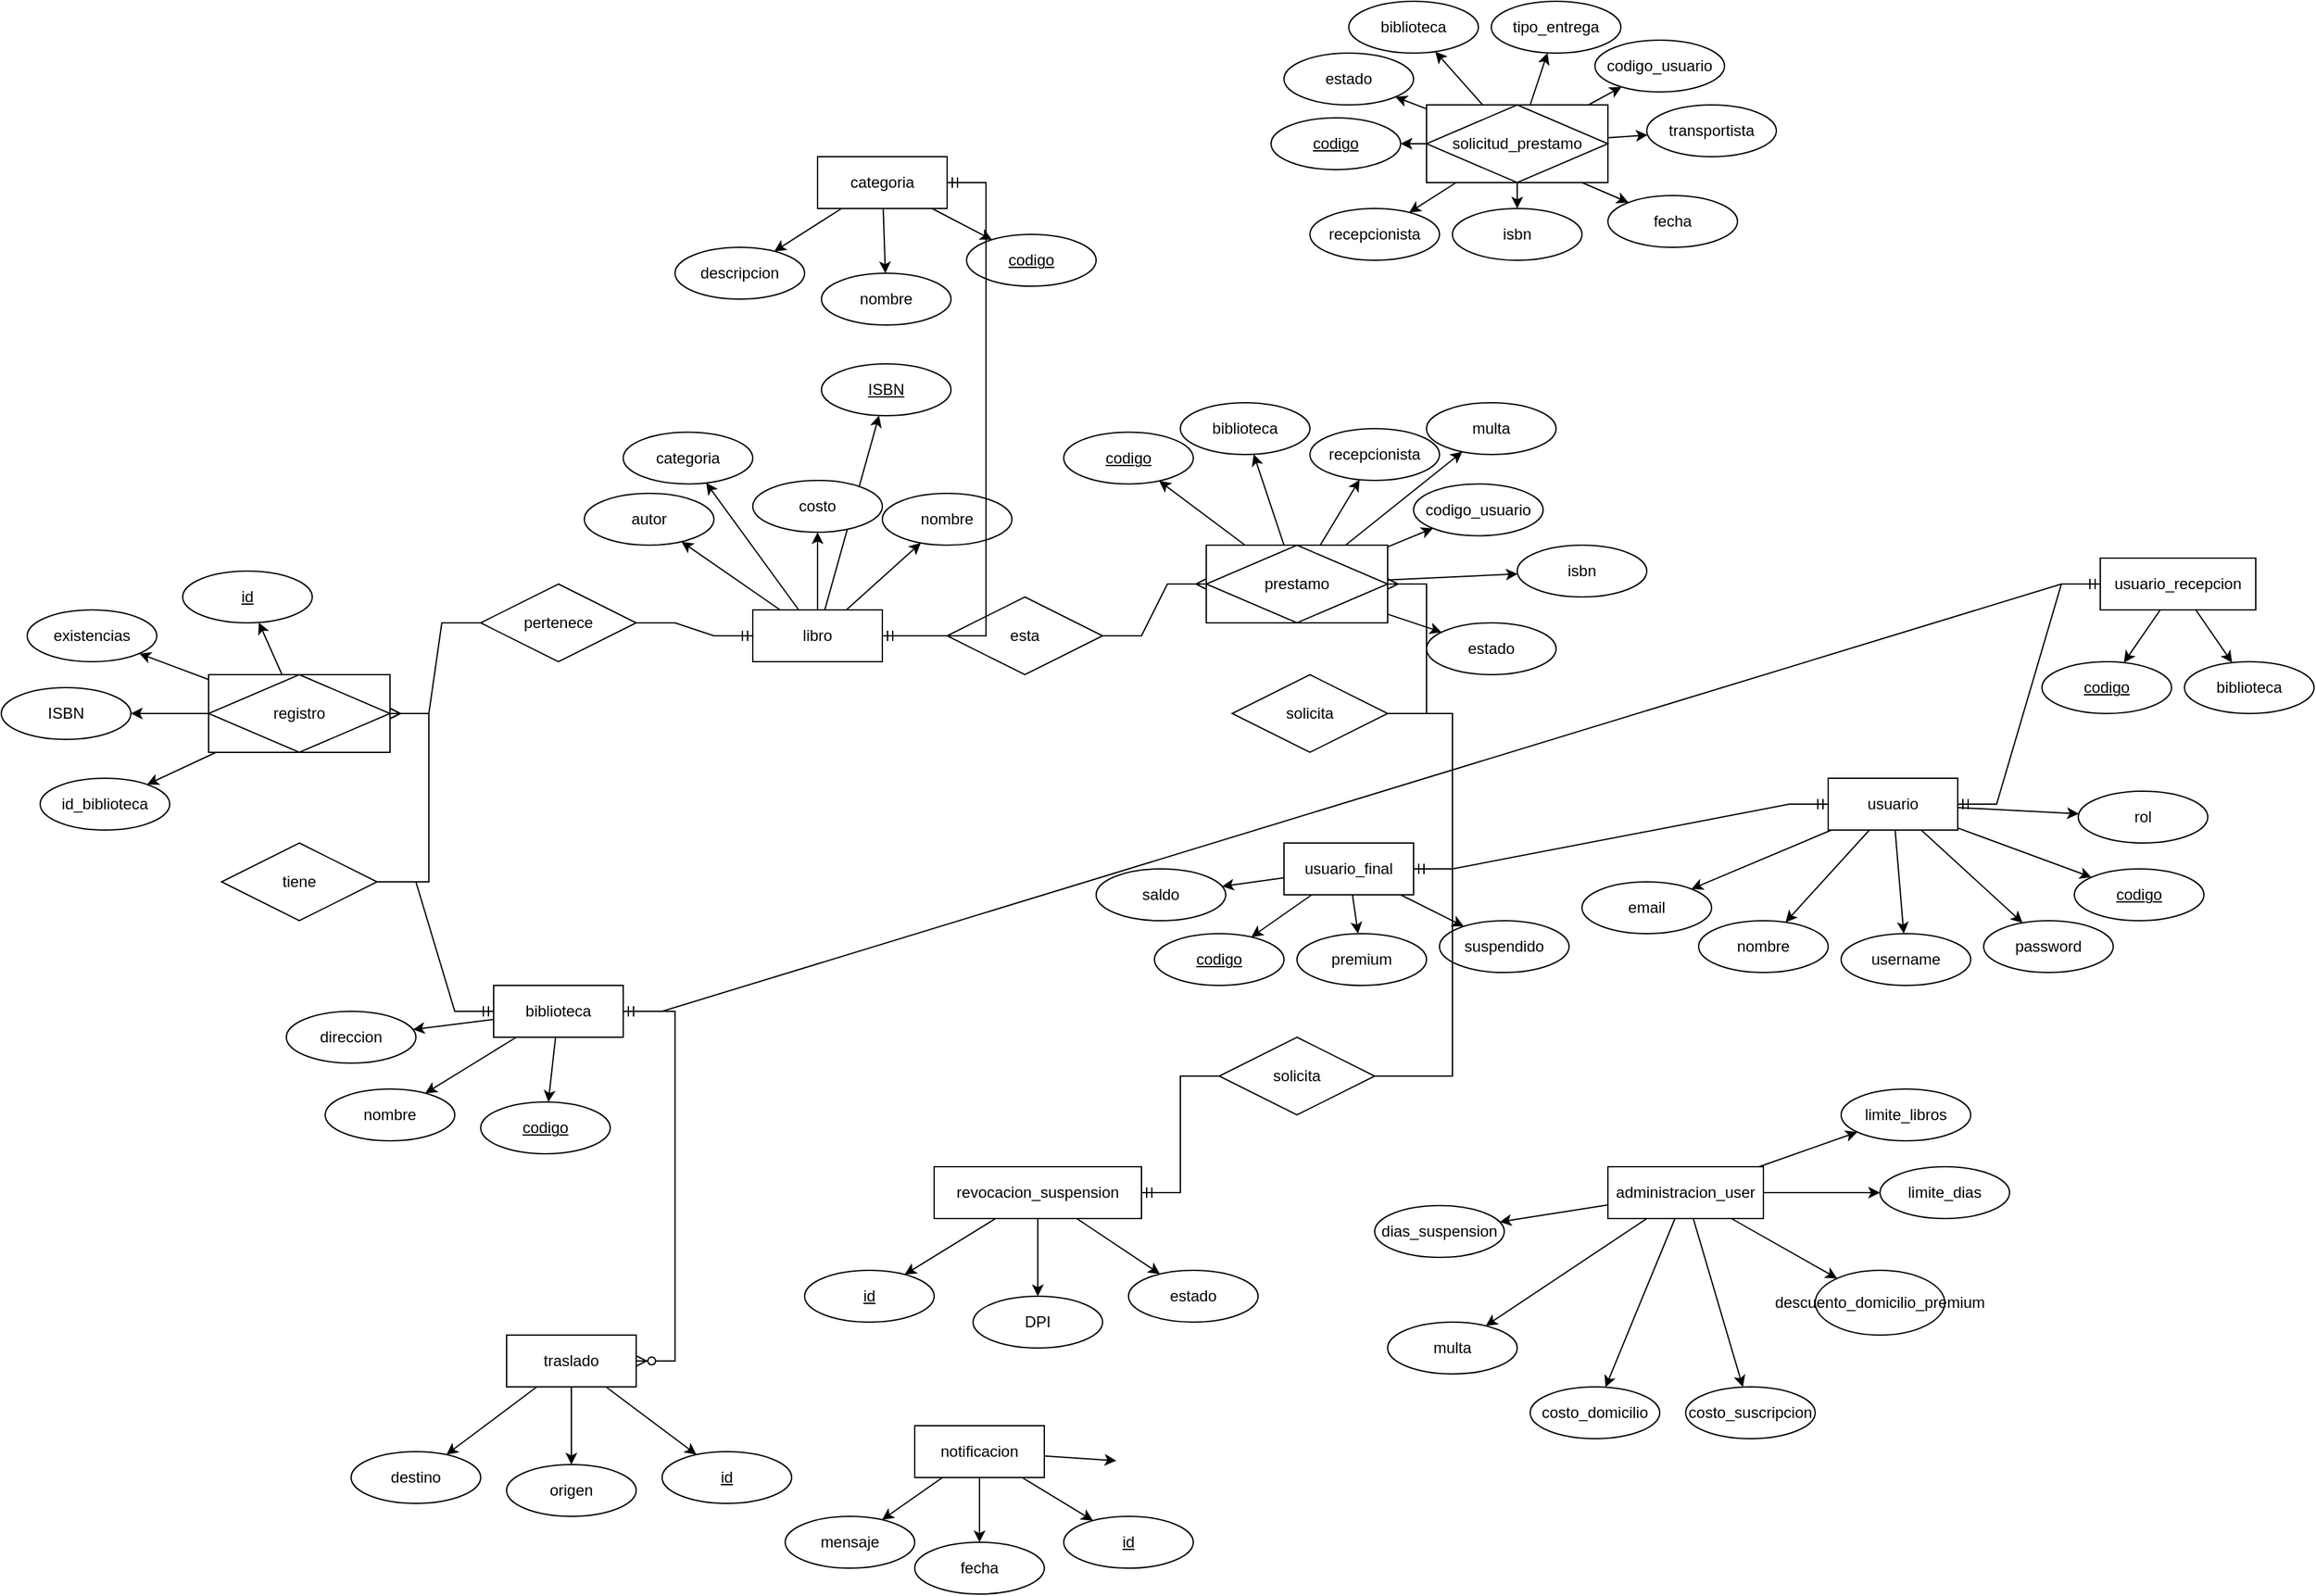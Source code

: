 <mxfile version="21.6.8" type="device">
  <diagram id="R2lEEEUBdFMjLlhIrx00" name="Page-1">
    <mxGraphModel dx="2032" dy="1790" grid="1" gridSize="10" guides="1" tooltips="1" connect="1" arrows="1" fold="1" page="1" pageScale="1" pageWidth="850" pageHeight="1100" math="0" shadow="0" extFonts="Permanent Marker^https://fonts.googleapis.com/css?family=Permanent+Marker">
      <root>
        <mxCell id="0" />
        <mxCell id="1" parent="0" />
        <mxCell id="GOXBHIDc6OL2304Vpb3k-1" value="biblioteca" style="whiteSpace=wrap;html=1;align=center;" parent="1" vertex="1">
          <mxGeometry x="100" y="380" width="100" height="40" as="geometry" />
        </mxCell>
        <mxCell id="GOXBHIDc6OL2304Vpb3k-2" value="usuario_final" style="whiteSpace=wrap;html=1;align=center;" parent="1" vertex="1">
          <mxGeometry x="710" y="270" width="100" height="40" as="geometry" />
        </mxCell>
        <mxCell id="GOXBHIDc6OL2304Vpb3k-3" value="libro" style="whiteSpace=wrap;html=1;align=center;" parent="1" vertex="1">
          <mxGeometry x="300" y="90" width="100" height="40" as="geometry" />
        </mxCell>
        <mxCell id="GOXBHIDc6OL2304Vpb3k-5" value="nombre" style="ellipse;whiteSpace=wrap;html=1;align=center;" parent="1" vertex="1">
          <mxGeometry x="400" width="100" height="40" as="geometry" />
        </mxCell>
        <mxCell id="GOXBHIDc6OL2304Vpb3k-6" value="autor" style="ellipse;whiteSpace=wrap;html=1;align=center;" parent="1" vertex="1">
          <mxGeometry x="170" width="100" height="40" as="geometry" />
        </mxCell>
        <mxCell id="GOXBHIDc6OL2304Vpb3k-10" value="" style="endArrow=classic;html=1;rounded=0;" parent="1" source="GOXBHIDc6OL2304Vpb3k-3" target="GOXBHIDc6OL2304Vpb3k-5" edge="1">
          <mxGeometry width="50" height="50" relative="1" as="geometry">
            <mxPoint x="310" y="70" as="sourcePoint" />
            <mxPoint x="360" y="20" as="targetPoint" />
          </mxGeometry>
        </mxCell>
        <mxCell id="GOXBHIDc6OL2304Vpb3k-12" value="" style="endArrow=classic;html=1;rounded=0;" parent="1" source="GOXBHIDc6OL2304Vpb3k-3" target="GOXBHIDc6OL2304Vpb3k-6" edge="1">
          <mxGeometry width="50" height="50" relative="1" as="geometry">
            <mxPoint x="270" y="100" as="sourcePoint" />
            <mxPoint x="354" y="60" as="targetPoint" />
          </mxGeometry>
        </mxCell>
        <mxCell id="GOXBHIDc6OL2304Vpb3k-13" value="ISBN" style="ellipse;whiteSpace=wrap;html=1;align=center;fontStyle=4;" parent="1" vertex="1">
          <mxGeometry x="353" y="-100" width="100" height="40" as="geometry" />
        </mxCell>
        <mxCell id="GOXBHIDc6OL2304Vpb3k-14" value="" style="endArrow=classic;html=1;rounded=0;" parent="1" source="GOXBHIDc6OL2304Vpb3k-3" target="GOXBHIDc6OL2304Vpb3k-13" edge="1">
          <mxGeometry width="50" height="50" relative="1" as="geometry">
            <mxPoint x="440" y="110" as="sourcePoint" />
            <mxPoint x="459" y="57" as="targetPoint" />
          </mxGeometry>
        </mxCell>
        <mxCell id="GOXBHIDc6OL2304Vpb3k-17" value="codigo" style="ellipse;whiteSpace=wrap;html=1;align=center;fontStyle=4;" parent="1" vertex="1">
          <mxGeometry x="90" y="470" width="100" height="40" as="geometry" />
        </mxCell>
        <mxCell id="GOXBHIDc6OL2304Vpb3k-18" value="" style="endArrow=classic;html=1;rounded=0;" parent="1" source="GOXBHIDc6OL2304Vpb3k-1" target="GOXBHIDc6OL2304Vpb3k-17" edge="1">
          <mxGeometry width="50" height="50" relative="1" as="geometry">
            <mxPoint x="421" y="250" as="sourcePoint" />
            <mxPoint x="489" y="207" as="targetPoint" />
          </mxGeometry>
        </mxCell>
        <mxCell id="GOXBHIDc6OL2304Vpb3k-19" value="prestamo" style="shape=associativeEntity;whiteSpace=wrap;html=1;align=center;" parent="1" vertex="1">
          <mxGeometry x="650" y="40" width="140" height="60" as="geometry" />
        </mxCell>
        <mxCell id="GOXBHIDc6OL2304Vpb3k-23" value="solicita" style="shape=rhombus;perimeter=rhombusPerimeter;whiteSpace=wrap;html=1;align=center;" parent="1" vertex="1">
          <mxGeometry x="670" y="140" width="120" height="60" as="geometry" />
        </mxCell>
        <mxCell id="GOXBHIDc6OL2304Vpb3k-25" value="" style="edgeStyle=entityRelationEdgeStyle;fontSize=12;html=1;endArrow=ERmandOne;rounded=0;" parent="1" source="GOXBHIDc6OL2304Vpb3k-23" target="GOXBHIDc6OL2304Vpb3k-2" edge="1">
          <mxGeometry width="100" height="100" relative="1" as="geometry">
            <mxPoint x="340" y="300" as="sourcePoint" />
            <mxPoint x="440" y="200" as="targetPoint" />
          </mxGeometry>
        </mxCell>
        <mxCell id="GOXBHIDc6OL2304Vpb3k-26" value="" style="edgeStyle=entityRelationEdgeStyle;fontSize=12;html=1;endArrow=ERmany;rounded=0;" parent="1" source="GOXBHIDc6OL2304Vpb3k-23" target="GOXBHIDc6OL2304Vpb3k-19" edge="1">
          <mxGeometry width="100" height="100" relative="1" as="geometry">
            <mxPoint x="340" y="300" as="sourcePoint" />
            <mxPoint x="440" y="200" as="targetPoint" />
          </mxGeometry>
        </mxCell>
        <mxCell id="GOXBHIDc6OL2304Vpb3k-27" value="esta" style="shape=rhombus;perimeter=rhombusPerimeter;whiteSpace=wrap;html=1;align=center;" parent="1" vertex="1">
          <mxGeometry x="450" y="80" width="120" height="60" as="geometry" />
        </mxCell>
        <mxCell id="GOXBHIDc6OL2304Vpb3k-28" value="" style="edgeStyle=entityRelationEdgeStyle;fontSize=12;html=1;endArrow=ERmandOne;rounded=0;" parent="1" source="GOXBHIDc6OL2304Vpb3k-27" target="GOXBHIDc6OL2304Vpb3k-3" edge="1">
          <mxGeometry width="100" height="100" relative="1" as="geometry">
            <mxPoint x="130" y="280" as="sourcePoint" />
            <mxPoint x="530" y="240" as="targetPoint" />
          </mxGeometry>
        </mxCell>
        <mxCell id="GOXBHIDc6OL2304Vpb3k-29" value="" style="edgeStyle=entityRelationEdgeStyle;fontSize=12;html=1;endArrow=ERmany;rounded=0;" parent="1" source="GOXBHIDc6OL2304Vpb3k-27" target="GOXBHIDc6OL2304Vpb3k-19" edge="1">
          <mxGeometry width="100" height="100" relative="1" as="geometry">
            <mxPoint x="130" y="280" as="sourcePoint" />
            <mxPoint x="530" y="90" as="targetPoint" />
          </mxGeometry>
        </mxCell>
        <mxCell id="GOXBHIDc6OL2304Vpb3k-30" value="&lt;div&gt;codigo&lt;/div&gt;" style="ellipse;whiteSpace=wrap;html=1;align=center;fontStyle=4;" parent="1" vertex="1">
          <mxGeometry x="610" y="340" width="100" height="40" as="geometry" />
        </mxCell>
        <mxCell id="GOXBHIDc6OL2304Vpb3k-31" value="" style="endArrow=classic;html=1;rounded=0;" parent="1" source="GOXBHIDc6OL2304Vpb3k-2" target="GOXBHIDc6OL2304Vpb3k-30" edge="1">
          <mxGeometry width="50" height="50" relative="1" as="geometry">
            <mxPoint x="577" y="430" as="sourcePoint" />
            <mxPoint x="639" y="397" as="targetPoint" />
          </mxGeometry>
        </mxCell>
        <mxCell id="GOXBHIDc6OL2304Vpb3k-45" value="registro" style="shape=associativeEntity;whiteSpace=wrap;html=1;align=center;" parent="1" vertex="1">
          <mxGeometry x="-120" y="140" width="140" height="60" as="geometry" />
        </mxCell>
        <mxCell id="GOXBHIDc6OL2304Vpb3k-46" value="pertenece" style="shape=rhombus;perimeter=rhombusPerimeter;whiteSpace=wrap;html=1;align=center;" parent="1" vertex="1">
          <mxGeometry x="90" y="70" width="120" height="60" as="geometry" />
        </mxCell>
        <mxCell id="GOXBHIDc6OL2304Vpb3k-47" value="" style="edgeStyle=entityRelationEdgeStyle;fontSize=12;html=1;endArrow=ERmandOne;rounded=0;" parent="1" source="GOXBHIDc6OL2304Vpb3k-46" target="GOXBHIDc6OL2304Vpb3k-3" edge="1">
          <mxGeometry width="100" height="100" relative="1" as="geometry">
            <mxPoint x="-250" y="580" as="sourcePoint" />
            <mxPoint x="20" y="410" as="targetPoint" />
          </mxGeometry>
        </mxCell>
        <mxCell id="GOXBHIDc6OL2304Vpb3k-48" value="" style="edgeStyle=entityRelationEdgeStyle;fontSize=12;html=1;endArrow=ERmany;rounded=0;" parent="1" source="GOXBHIDc6OL2304Vpb3k-46" target="GOXBHIDc6OL2304Vpb3k-45" edge="1">
          <mxGeometry width="100" height="100" relative="1" as="geometry">
            <mxPoint x="-250" y="580" as="sourcePoint" />
            <mxPoint x="150" y="390" as="targetPoint" />
          </mxGeometry>
        </mxCell>
        <mxCell id="GOXBHIDc6OL2304Vpb3k-49" value="tiene" style="shape=rhombus;perimeter=rhombusPerimeter;whiteSpace=wrap;html=1;align=center;" parent="1" vertex="1">
          <mxGeometry x="-110" y="270" width="120" height="60" as="geometry" />
        </mxCell>
        <mxCell id="GOXBHIDc6OL2304Vpb3k-50" value="" style="edgeStyle=entityRelationEdgeStyle;fontSize=12;html=1;endArrow=ERmandOne;rounded=0;" parent="1" source="GOXBHIDc6OL2304Vpb3k-49" target="GOXBHIDc6OL2304Vpb3k-1" edge="1">
          <mxGeometry width="100" height="100" relative="1" as="geometry">
            <mxPoint x="-190" y="320" as="sourcePoint" />
            <mxPoint x="260" y="290" as="targetPoint" />
          </mxGeometry>
        </mxCell>
        <mxCell id="GOXBHIDc6OL2304Vpb3k-53" value="" style="edgeStyle=entityRelationEdgeStyle;fontSize=12;html=1;endArrow=ERmany;rounded=0;" parent="1" source="GOXBHIDc6OL2304Vpb3k-49" target="GOXBHIDc6OL2304Vpb3k-45" edge="1">
          <mxGeometry width="100" height="100" relative="1" as="geometry">
            <mxPoint x="100" y="110" as="sourcePoint" />
            <mxPoint x="130" y="260" as="targetPoint" />
          </mxGeometry>
        </mxCell>
        <mxCell id="x2etIQxD-up1JLlrIb8q-1" value="id" style="ellipse;whiteSpace=wrap;html=1;align=center;fontStyle=4;" parent="1" vertex="1">
          <mxGeometry x="-140" y="60" width="100" height="40" as="geometry" />
        </mxCell>
        <mxCell id="x2etIQxD-up1JLlrIb8q-2" value="existencias" style="ellipse;whiteSpace=wrap;html=1;align=center;" parent="1" vertex="1">
          <mxGeometry x="-260" y="90" width="100" height="40" as="geometry" />
        </mxCell>
        <mxCell id="x2etIQxD-up1JLlrIb8q-3" value="" style="endArrow=classic;html=1;rounded=0;" parent="1" source="GOXBHIDc6OL2304Vpb3k-45" target="x2etIQxD-up1JLlrIb8q-1" edge="1">
          <mxGeometry width="50" height="50" relative="1" as="geometry">
            <mxPoint x="331" y="100" as="sourcePoint" />
            <mxPoint x="255" y="47" as="targetPoint" />
          </mxGeometry>
        </mxCell>
        <mxCell id="x2etIQxD-up1JLlrIb8q-5" value="" style="endArrow=classic;html=1;rounded=0;" parent="1" source="GOXBHIDc6OL2304Vpb3k-45" target="x2etIQxD-up1JLlrIb8q-2" edge="1">
          <mxGeometry width="50" height="50" relative="1" as="geometry">
            <mxPoint x="351" y="120" as="sourcePoint" />
            <mxPoint x="275" y="67" as="targetPoint" />
          </mxGeometry>
        </mxCell>
        <mxCell id="x2etIQxD-up1JLlrIb8q-7" value="" style="endArrow=classic;html=1;rounded=0;" parent="1" source="GOXBHIDc6OL2304Vpb3k-45" target="x2etIQxD-up1JLlrIb8q-8" edge="1">
          <mxGeometry width="50" height="50" relative="1" as="geometry">
            <mxPoint x="-212" y="140" as="sourcePoint" />
            <mxPoint x="-176.942" y="199.833" as="targetPoint" />
          </mxGeometry>
        </mxCell>
        <mxCell id="x2etIQxD-up1JLlrIb8q-8" value="id_biblioteca" style="ellipse;whiteSpace=wrap;html=1;align=center;" parent="1" vertex="1">
          <mxGeometry x="-250" y="220" width="100" height="40" as="geometry" />
        </mxCell>
        <mxCell id="x2etIQxD-up1JLlrIb8q-9" value="" style="endArrow=classic;html=1;rounded=0;" parent="1" source="GOXBHIDc6OL2304Vpb3k-45" target="x2etIQxD-up1JLlrIb8q-10" edge="1">
          <mxGeometry width="50" height="50" relative="1" as="geometry">
            <mxPoint x="-110" y="193" as="sourcePoint" />
            <mxPoint x="-166.942" y="209.833" as="targetPoint" />
          </mxGeometry>
        </mxCell>
        <mxCell id="x2etIQxD-up1JLlrIb8q-10" value="ISBN" style="ellipse;whiteSpace=wrap;html=1;align=center;" parent="1" vertex="1">
          <mxGeometry x="-280" y="150" width="100" height="40" as="geometry" />
        </mxCell>
        <mxCell id="x2etIQxD-up1JLlrIb8q-11" value="biblioteca" style="ellipse;whiteSpace=wrap;html=1;align=center;" parent="1" vertex="1">
          <mxGeometry x="630" y="-70" width="100" height="40" as="geometry" />
        </mxCell>
        <mxCell id="x2etIQxD-up1JLlrIb8q-12" value="" style="endArrow=classic;html=1;rounded=0;" parent="1" source="GOXBHIDc6OL2304Vpb3k-19" target="x2etIQxD-up1JLlrIb8q-11" edge="1">
          <mxGeometry width="50" height="50" relative="1" as="geometry">
            <mxPoint x="760" y="30" as="sourcePoint" />
            <mxPoint x="732" y="-10" as="targetPoint" />
          </mxGeometry>
        </mxCell>
        <mxCell id="x2etIQxD-up1JLlrIb8q-13" value="codigo_usuario" style="ellipse;whiteSpace=wrap;html=1;align=center;" parent="1" vertex="1">
          <mxGeometry x="810" y="-7.28" width="100" height="40" as="geometry" />
        </mxCell>
        <mxCell id="x2etIQxD-up1JLlrIb8q-14" value="" style="endArrow=classic;html=1;rounded=0;" parent="1" source="GOXBHIDc6OL2304Vpb3k-19" target="x2etIQxD-up1JLlrIb8q-13" edge="1">
          <mxGeometry width="50" height="50" relative="1" as="geometry">
            <mxPoint x="824" y="50" as="sourcePoint" />
            <mxPoint x="842" as="targetPoint" />
          </mxGeometry>
        </mxCell>
        <mxCell id="x2etIQxD-up1JLlrIb8q-15" value="codigo" style="ellipse;whiteSpace=wrap;html=1;align=center;fontStyle=4;" parent="1" vertex="1">
          <mxGeometry x="540" y="-47.28" width="100" height="40" as="geometry" />
        </mxCell>
        <mxCell id="x2etIQxD-up1JLlrIb8q-16" value="" style="endArrow=classic;html=1;rounded=0;" parent="1" source="GOXBHIDc6OL2304Vpb3k-19" target="x2etIQxD-up1JLlrIb8q-15" edge="1">
          <mxGeometry width="50" height="50" relative="1" as="geometry">
            <mxPoint x="750" y="33.843" as="sourcePoint" />
            <mxPoint x="655" y="77" as="targetPoint" />
          </mxGeometry>
        </mxCell>
        <mxCell id="x2etIQxD-up1JLlrIb8q-17" value="recepcionista" style="ellipse;whiteSpace=wrap;html=1;align=center;" parent="1" vertex="1">
          <mxGeometry x="730" y="-50" width="100" height="40" as="geometry" />
        </mxCell>
        <mxCell id="x2etIQxD-up1JLlrIb8q-18" value="" style="endArrow=classic;html=1;rounded=0;" parent="1" source="GOXBHIDc6OL2304Vpb3k-19" target="x2etIQxD-up1JLlrIb8q-17" edge="1">
          <mxGeometry width="50" height="50" relative="1" as="geometry">
            <mxPoint x="760" y="50" as="sourcePoint" />
            <mxPoint x="852" y="10" as="targetPoint" />
          </mxGeometry>
        </mxCell>
        <mxCell id="x2etIQxD-up1JLlrIb8q-19" value="isbn" style="ellipse;whiteSpace=wrap;html=1;align=center;" parent="1" vertex="1">
          <mxGeometry x="890" y="40" width="100" height="40" as="geometry" />
        </mxCell>
        <mxCell id="x2etIQxD-up1JLlrIb8q-20" value="" style="endArrow=classic;html=1;rounded=0;" parent="1" source="GOXBHIDc6OL2304Vpb3k-19" target="x2etIQxD-up1JLlrIb8q-19" edge="1">
          <mxGeometry width="50" height="50" relative="1" as="geometry">
            <mxPoint x="770" y="99.999" as="sourcePoint" />
            <mxPoint x="832" y="52.72" as="targetPoint" />
          </mxGeometry>
        </mxCell>
        <mxCell id="x2etIQxD-up1JLlrIb8q-21" value="premium" style="ellipse;whiteSpace=wrap;html=1;align=center;" parent="1" vertex="1">
          <mxGeometry x="720" y="340" width="100" height="40" as="geometry" />
        </mxCell>
        <mxCell id="x2etIQxD-up1JLlrIb8q-22" value="" style="endArrow=classic;html=1;rounded=0;" parent="1" source="GOXBHIDc6OL2304Vpb3k-2" target="x2etIQxD-up1JLlrIb8q-21" edge="1">
          <mxGeometry width="50" height="50" relative="1" as="geometry">
            <mxPoint x="980" y="230" as="sourcePoint" />
            <mxPoint x="1081" y="291" as="targetPoint" />
          </mxGeometry>
        </mxCell>
        <mxCell id="x2etIQxD-up1JLlrIb8q-25" value="limite_libros" style="ellipse;whiteSpace=wrap;html=1;align=center;" parent="1" vertex="1">
          <mxGeometry x="1140" y="460" width="100" height="40" as="geometry" />
        </mxCell>
        <mxCell id="x2etIQxD-up1JLlrIb8q-26" value="" style="endArrow=classic;html=1;rounded=0;" parent="1" source="ZibzqJnpeOjjz1mK1vLh-1" target="x2etIQxD-up1JLlrIb8q-25" edge="1">
          <mxGeometry width="50" height="50" relative="1" as="geometry">
            <mxPoint x="800" y="293" as="sourcePoint" />
            <mxPoint x="1091" y="301" as="targetPoint" />
          </mxGeometry>
        </mxCell>
        <mxCell id="x2etIQxD-up1JLlrIb8q-31" value="suspendido" style="ellipse;whiteSpace=wrap;html=1;align=center;" parent="1" vertex="1">
          <mxGeometry x="830" y="330" width="100" height="40" as="geometry" />
        </mxCell>
        <mxCell id="x2etIQxD-up1JLlrIb8q-32" value="" style="endArrow=classic;html=1;rounded=0;" parent="1" source="GOXBHIDc6OL2304Vpb3k-2" target="x2etIQxD-up1JLlrIb8q-31" edge="1">
          <mxGeometry width="50" height="50" relative="1" as="geometry">
            <mxPoint x="890" y="297" as="sourcePoint" />
            <mxPoint x="1181" y="321" as="targetPoint" />
          </mxGeometry>
        </mxCell>
        <mxCell id="x2etIQxD-up1JLlrIb8q-34" value="revocacion_suspension" style="whiteSpace=wrap;html=1;align=center;" parent="1" vertex="1">
          <mxGeometry x="440" y="520" width="160" height="40" as="geometry" />
        </mxCell>
        <mxCell id="x2etIQxD-up1JLlrIb8q-36" value="id" style="ellipse;whiteSpace=wrap;html=1;align=center;fontStyle=4;" parent="1" vertex="1">
          <mxGeometry x="340" y="600" width="100" height="40" as="geometry" />
        </mxCell>
        <mxCell id="x2etIQxD-up1JLlrIb8q-37" value="" style="endArrow=classic;html=1;rounded=0;" parent="1" source="x2etIQxD-up1JLlrIb8q-34" target="x2etIQxD-up1JLlrIb8q-36" edge="1">
          <mxGeometry width="50" height="50" relative="1" as="geometry">
            <mxPoint x="158" y="430" as="sourcePoint" />
            <mxPoint x="499" y="217" as="targetPoint" />
          </mxGeometry>
        </mxCell>
        <mxCell id="x2etIQxD-up1JLlrIb8q-38" value="DPI" style="ellipse;whiteSpace=wrap;html=1;align=center;" parent="1" vertex="1">
          <mxGeometry x="470" y="620" width="100" height="40" as="geometry" />
        </mxCell>
        <mxCell id="x2etIQxD-up1JLlrIb8q-39" value="" style="endArrow=classic;html=1;rounded=0;" parent="1" source="x2etIQxD-up1JLlrIb8q-34" target="x2etIQxD-up1JLlrIb8q-38" edge="1">
          <mxGeometry width="50" height="50" relative="1" as="geometry">
            <mxPoint x="726" y="560" as="sourcePoint" />
            <mxPoint x="821" y="611" as="targetPoint" />
          </mxGeometry>
        </mxCell>
        <mxCell id="x2etIQxD-up1JLlrIb8q-40" value="estado" style="ellipse;whiteSpace=wrap;html=1;align=center;" parent="1" vertex="1">
          <mxGeometry x="590" y="600" width="100" height="40" as="geometry" />
        </mxCell>
        <mxCell id="x2etIQxD-up1JLlrIb8q-41" value="" style="endArrow=classic;html=1;rounded=0;" parent="1" source="x2etIQxD-up1JLlrIb8q-34" target="x2etIQxD-up1JLlrIb8q-40" edge="1">
          <mxGeometry width="50" height="50" relative="1" as="geometry">
            <mxPoint x="554" y="570" as="sourcePoint" />
            <mxPoint x="831" y="621" as="targetPoint" />
          </mxGeometry>
        </mxCell>
        <mxCell id="x2etIQxD-up1JLlrIb8q-44" value="traslado" style="whiteSpace=wrap;html=1;align=center;" parent="1" vertex="1">
          <mxGeometry x="110" y="650" width="100" height="40" as="geometry" />
        </mxCell>
        <mxCell id="x2etIQxD-up1JLlrIb8q-45" value="id" style="ellipse;whiteSpace=wrap;html=1;align=center;fontStyle=4;" parent="1" vertex="1">
          <mxGeometry x="230" y="740" width="100" height="40" as="geometry" />
        </mxCell>
        <mxCell id="x2etIQxD-up1JLlrIb8q-46" value="" style="endArrow=classic;html=1;rounded=0;" parent="1" source="x2etIQxD-up1JLlrIb8q-44" target="x2etIQxD-up1JLlrIb8q-45" edge="1">
          <mxGeometry width="50" height="50" relative="1" as="geometry">
            <mxPoint x="530" y="570" as="sourcePoint" />
            <mxPoint x="530" y="630" as="targetPoint" />
          </mxGeometry>
        </mxCell>
        <mxCell id="x2etIQxD-up1JLlrIb8q-47" value="origen" style="ellipse;whiteSpace=wrap;html=1;align=center;" parent="1" vertex="1">
          <mxGeometry x="110" y="750" width="100" height="40" as="geometry" />
        </mxCell>
        <mxCell id="x2etIQxD-up1JLlrIb8q-48" value="" style="endArrow=classic;html=1;rounded=0;" parent="1" source="x2etIQxD-up1JLlrIb8q-44" target="x2etIQxD-up1JLlrIb8q-47" edge="1">
          <mxGeometry width="50" height="50" relative="1" as="geometry">
            <mxPoint x="197" y="700" as="sourcePoint" />
            <mxPoint x="266" y="752" as="targetPoint" />
          </mxGeometry>
        </mxCell>
        <mxCell id="x2etIQxD-up1JLlrIb8q-49" value="destino" style="ellipse;whiteSpace=wrap;html=1;align=center;" parent="1" vertex="1">
          <mxGeometry x="-10" y="740" width="100" height="40" as="geometry" />
        </mxCell>
        <mxCell id="x2etIQxD-up1JLlrIb8q-50" value="" style="endArrow=classic;html=1;rounded=0;" parent="1" source="x2etIQxD-up1JLlrIb8q-44" target="x2etIQxD-up1JLlrIb8q-49" edge="1">
          <mxGeometry width="50" height="50" relative="1" as="geometry">
            <mxPoint x="30" y="680" as="sourcePoint" />
            <mxPoint x="136" y="742" as="targetPoint" />
          </mxGeometry>
        </mxCell>
        <mxCell id="x2etIQxD-up1JLlrIb8q-52" value="" style="edgeStyle=entityRelationEdgeStyle;fontSize=12;html=1;endArrow=ERzeroToMany;startArrow=ERmandOne;rounded=0;" parent="1" source="GOXBHIDc6OL2304Vpb3k-1" target="x2etIQxD-up1JLlrIb8q-44" edge="1">
          <mxGeometry width="100" height="100" relative="1" as="geometry">
            <mxPoint x="220" y="530" as="sourcePoint" />
            <mxPoint x="320" y="430" as="targetPoint" />
          </mxGeometry>
        </mxCell>
        <mxCell id="x2etIQxD-up1JLlrIb8q-53" value="" style="edgeStyle=entityRelationEdgeStyle;fontSize=12;html=1;endArrow=ERmandOne;rounded=0;" parent="1" source="x2etIQxD-up1JLlrIb8q-54" target="GOXBHIDc6OL2304Vpb3k-2" edge="1">
          <mxGeometry width="100" height="100" relative="1" as="geometry">
            <mxPoint x="770" y="460" as="sourcePoint" />
            <mxPoint x="940" y="230" as="targetPoint" />
            <Array as="points">
              <mxPoint x="920" y="370" />
              <mxPoint x="960" y="390" />
            </Array>
          </mxGeometry>
        </mxCell>
        <mxCell id="x2etIQxD-up1JLlrIb8q-54" value="solicita" style="shape=rhombus;perimeter=rhombusPerimeter;whiteSpace=wrap;html=1;align=center;" parent="1" vertex="1">
          <mxGeometry x="660" y="420" width="120" height="60" as="geometry" />
        </mxCell>
        <mxCell id="x2etIQxD-up1JLlrIb8q-55" value="" style="edgeStyle=entityRelationEdgeStyle;fontSize=12;html=1;endArrow=ERmandOne;rounded=0;" parent="1" source="x2etIQxD-up1JLlrIb8q-54" target="x2etIQxD-up1JLlrIb8q-34" edge="1">
          <mxGeometry width="100" height="100" relative="1" as="geometry">
            <mxPoint x="760" y="570" as="sourcePoint" />
            <mxPoint x="820" y="480" as="targetPoint" />
          </mxGeometry>
        </mxCell>
        <mxCell id="x2etIQxD-up1JLlrIb8q-56" value="notificacion" style="whiteSpace=wrap;html=1;align=center;" parent="1" vertex="1">
          <mxGeometry x="425" y="720" width="100" height="40" as="geometry" />
        </mxCell>
        <mxCell id="x2etIQxD-up1JLlrIb8q-57" value="id" style="ellipse;whiteSpace=wrap;html=1;align=center;fontStyle=4;" parent="1" vertex="1">
          <mxGeometry x="540" y="790" width="100" height="40" as="geometry" />
        </mxCell>
        <mxCell id="x2etIQxD-up1JLlrIb8q-58" value="" style="endArrow=classic;html=1;rounded=0;" parent="1" source="x2etIQxD-up1JLlrIb8q-56" target="x2etIQxD-up1JLlrIb8q-57" edge="1">
          <mxGeometry width="50" height="50" relative="1" as="geometry">
            <mxPoint x="437" y="750" as="sourcePoint" />
            <mxPoint x="780" y="690" as="targetPoint" />
          </mxGeometry>
        </mxCell>
        <mxCell id="x2etIQxD-up1JLlrIb8q-59" value="mensaje" style="ellipse;whiteSpace=wrap;html=1;align=center;" parent="1" vertex="1">
          <mxGeometry x="325" y="790" width="100" height="40" as="geometry" />
        </mxCell>
        <mxCell id="x2etIQxD-up1JLlrIb8q-60" value="" style="endArrow=classic;html=1;rounded=0;" parent="1" source="x2etIQxD-up1JLlrIb8q-56" target="x2etIQxD-up1JLlrIb8q-59" edge="1">
          <mxGeometry width="50" height="50" relative="1" as="geometry">
            <mxPoint x="580" y="770" as="sourcePoint" />
            <mxPoint x="496" y="792" as="targetPoint" />
          </mxGeometry>
        </mxCell>
        <mxCell id="x2etIQxD-up1JLlrIb8q-61" value="fecha" style="ellipse;whiteSpace=wrap;html=1;align=center;" parent="1" vertex="1">
          <mxGeometry x="425" y="810" width="100" height="40" as="geometry" />
        </mxCell>
        <mxCell id="x2etIQxD-up1JLlrIb8q-62" value="" style="endArrow=classic;html=1;rounded=0;" parent="1" source="x2etIQxD-up1JLlrIb8q-56" target="x2etIQxD-up1JLlrIb8q-61" edge="1">
          <mxGeometry width="50" height="50" relative="1" as="geometry">
            <mxPoint x="551" y="775" as="sourcePoint" />
            <mxPoint x="596" y="807" as="targetPoint" />
          </mxGeometry>
        </mxCell>
        <mxCell id="x2etIQxD-up1JLlrIb8q-64" value="" style="endArrow=classic;html=1;rounded=0;" parent="1" source="x2etIQxD-up1JLlrIb8q-56" edge="1">
          <mxGeometry width="50" height="50" relative="1" as="geometry">
            <mxPoint x="710" y="700" as="sourcePoint" />
            <mxPoint x="580.559" y="747.017" as="targetPoint" />
          </mxGeometry>
        </mxCell>
        <mxCell id="ZibzqJnpeOjjz1mK1vLh-1" value="administracion_user" style="whiteSpace=wrap;html=1;align=center;" parent="1" vertex="1">
          <mxGeometry x="960" y="520" width="120" height="40" as="geometry" />
        </mxCell>
        <mxCell id="ZibzqJnpeOjjz1mK1vLh-2" value="costo_domicilio" style="ellipse;whiteSpace=wrap;html=1;align=center;" parent="1" vertex="1">
          <mxGeometry x="900" y="690" width="100" height="40" as="geometry" />
        </mxCell>
        <mxCell id="ZibzqJnpeOjjz1mK1vLh-3" value="costo_suscripcion" style="ellipse;whiteSpace=wrap;html=1;align=center;" parent="1" vertex="1">
          <mxGeometry x="1020" y="690" width="100" height="40" as="geometry" />
        </mxCell>
        <mxCell id="ZibzqJnpeOjjz1mK1vLh-4" value="descuento_domicilio_premium" style="ellipse;whiteSpace=wrap;html=1;align=center;" parent="1" vertex="1">
          <mxGeometry x="1120" y="600" width="100" height="50" as="geometry" />
        </mxCell>
        <mxCell id="ZibzqJnpeOjjz1mK1vLh-5" value="multa" style="ellipse;whiteSpace=wrap;html=1;align=center;" parent="1" vertex="1">
          <mxGeometry x="790" y="640" width="100" height="40" as="geometry" />
        </mxCell>
        <mxCell id="ZibzqJnpeOjjz1mK1vLh-6" value="dias_suspension" style="ellipse;whiteSpace=wrap;html=1;align=center;" parent="1" vertex="1">
          <mxGeometry x="780" y="550" width="100" height="40" as="geometry" />
        </mxCell>
        <mxCell id="ZibzqJnpeOjjz1mK1vLh-7" value="" style="endArrow=classic;html=1;rounded=0;" parent="1" source="ZibzqJnpeOjjz1mK1vLh-1" target="ZibzqJnpeOjjz1mK1vLh-2" edge="1">
          <mxGeometry width="50" height="50" relative="1" as="geometry">
            <mxPoint x="530" y="570" as="sourcePoint" />
            <mxPoint x="530" y="630" as="targetPoint" />
          </mxGeometry>
        </mxCell>
        <mxCell id="ZibzqJnpeOjjz1mK1vLh-8" value="" style="endArrow=classic;html=1;rounded=0;" parent="1" source="ZibzqJnpeOjjz1mK1vLh-1" target="ZibzqJnpeOjjz1mK1vLh-3" edge="1">
          <mxGeometry width="50" height="50" relative="1" as="geometry">
            <mxPoint x="1013" y="570" as="sourcePoint" />
            <mxPoint x="967" y="700" as="targetPoint" />
          </mxGeometry>
        </mxCell>
        <mxCell id="ZibzqJnpeOjjz1mK1vLh-9" value="" style="endArrow=classic;html=1;rounded=0;" parent="1" source="ZibzqJnpeOjjz1mK1vLh-1" target="ZibzqJnpeOjjz1mK1vLh-4" edge="1">
          <mxGeometry width="50" height="50" relative="1" as="geometry">
            <mxPoint x="1023" y="580" as="sourcePoint" />
            <mxPoint x="977" y="710" as="targetPoint" />
          </mxGeometry>
        </mxCell>
        <mxCell id="ZibzqJnpeOjjz1mK1vLh-10" value="" style="endArrow=classic;html=1;rounded=0;" parent="1" source="ZibzqJnpeOjjz1mK1vLh-1" target="ZibzqJnpeOjjz1mK1vLh-6" edge="1">
          <mxGeometry width="50" height="50" relative="1" as="geometry">
            <mxPoint x="1033" y="590" as="sourcePoint" />
            <mxPoint x="987" y="720" as="targetPoint" />
          </mxGeometry>
        </mxCell>
        <mxCell id="ZibzqJnpeOjjz1mK1vLh-11" value="" style="endArrow=classic;html=1;rounded=0;" parent="1" source="ZibzqJnpeOjjz1mK1vLh-1" target="ZibzqJnpeOjjz1mK1vLh-5" edge="1">
          <mxGeometry width="50" height="50" relative="1" as="geometry">
            <mxPoint x="1043" y="600" as="sourcePoint" />
            <mxPoint x="997" y="730" as="targetPoint" />
          </mxGeometry>
        </mxCell>
        <mxCell id="ZibzqJnpeOjjz1mK1vLh-13" value="usuario" style="whiteSpace=wrap;html=1;align=center;" parent="1" vertex="1">
          <mxGeometry x="1130" y="220" width="100" height="40" as="geometry" />
        </mxCell>
        <mxCell id="ZibzqJnpeOjjz1mK1vLh-14" value="nombre" style="ellipse;whiteSpace=wrap;html=1;align=center;" parent="1" vertex="1">
          <mxGeometry x="1030" y="330" width="100" height="40" as="geometry" />
        </mxCell>
        <mxCell id="ZibzqJnpeOjjz1mK1vLh-15" value="email" style="ellipse;whiteSpace=wrap;html=1;align=center;" parent="1" vertex="1">
          <mxGeometry x="940" y="300" width="100" height="40" as="geometry" />
        </mxCell>
        <mxCell id="ZibzqJnpeOjjz1mK1vLh-16" value="username" style="ellipse;whiteSpace=wrap;html=1;align=center;" parent="1" vertex="1">
          <mxGeometry x="1140" y="340" width="100" height="40" as="geometry" />
        </mxCell>
        <mxCell id="ZibzqJnpeOjjz1mK1vLh-17" value="password" style="ellipse;whiteSpace=wrap;html=1;align=center;" parent="1" vertex="1">
          <mxGeometry x="1250" y="330" width="100" height="40" as="geometry" />
        </mxCell>
        <mxCell id="ZibzqJnpeOjjz1mK1vLh-18" value="codigo" style="ellipse;whiteSpace=wrap;html=1;align=center;fontStyle=4;" parent="1" vertex="1">
          <mxGeometry x="1320" y="290" width="100" height="40" as="geometry" />
        </mxCell>
        <mxCell id="ZibzqJnpeOjjz1mK1vLh-19" value="" style="endArrow=classic;html=1;rounded=0;" parent="1" source="ZibzqJnpeOjjz1mK1vLh-13" target="ZibzqJnpeOjjz1mK1vLh-18" edge="1">
          <mxGeometry width="50" height="50" relative="1" as="geometry">
            <mxPoint x="1698" y="160" as="sourcePoint" />
            <mxPoint x="1692" y="210" as="targetPoint" />
          </mxGeometry>
        </mxCell>
        <mxCell id="ZibzqJnpeOjjz1mK1vLh-20" value="" style="endArrow=classic;html=1;rounded=0;" parent="1" source="ZibzqJnpeOjjz1mK1vLh-13" target="ZibzqJnpeOjjz1mK1vLh-17" edge="1">
          <mxGeometry width="50" height="50" relative="1" as="geometry">
            <mxPoint x="1240" y="244" as="sourcePoint" />
            <mxPoint x="1322" y="235" as="targetPoint" />
          </mxGeometry>
        </mxCell>
        <mxCell id="ZibzqJnpeOjjz1mK1vLh-21" value="" style="endArrow=classic;html=1;rounded=0;" parent="1" source="ZibzqJnpeOjjz1mK1vLh-13" target="ZibzqJnpeOjjz1mK1vLh-16" edge="1">
          <mxGeometry width="50" height="50" relative="1" as="geometry">
            <mxPoint x="1250" y="254" as="sourcePoint" />
            <mxPoint x="1332" y="245" as="targetPoint" />
          </mxGeometry>
        </mxCell>
        <mxCell id="ZibzqJnpeOjjz1mK1vLh-22" value="" style="endArrow=classic;html=1;rounded=0;" parent="1" source="ZibzqJnpeOjjz1mK1vLh-13" target="ZibzqJnpeOjjz1mK1vLh-14" edge="1">
          <mxGeometry width="50" height="50" relative="1" as="geometry">
            <mxPoint x="1260" y="264" as="sourcePoint" />
            <mxPoint x="1342" y="255" as="targetPoint" />
          </mxGeometry>
        </mxCell>
        <mxCell id="ZibzqJnpeOjjz1mK1vLh-23" value="" style="endArrow=classic;html=1;rounded=0;" parent="1" source="ZibzqJnpeOjjz1mK1vLh-13" target="ZibzqJnpeOjjz1mK1vLh-15" edge="1">
          <mxGeometry width="50" height="50" relative="1" as="geometry">
            <mxPoint x="1270" y="274" as="sourcePoint" />
            <mxPoint x="1352" y="265" as="targetPoint" />
          </mxGeometry>
        </mxCell>
        <mxCell id="ZibzqJnpeOjjz1mK1vLh-24" value="limite_dias" style="ellipse;whiteSpace=wrap;html=1;align=center;" parent="1" vertex="1">
          <mxGeometry x="1170" y="520" width="100" height="40" as="geometry" />
        </mxCell>
        <mxCell id="ZibzqJnpeOjjz1mK1vLh-25" value="" style="endArrow=classic;html=1;rounded=0;" parent="1" source="ZibzqJnpeOjjz1mK1vLh-1" target="ZibzqJnpeOjjz1mK1vLh-24" edge="1">
          <mxGeometry width="50" height="50" relative="1" as="geometry">
            <mxPoint x="1350" y="518" as="sourcePoint" />
            <mxPoint x="1377" y="690" as="targetPoint" />
          </mxGeometry>
        </mxCell>
        <mxCell id="ZibzqJnpeOjjz1mK1vLh-26" value="" style="edgeStyle=entityRelationEdgeStyle;fontSize=12;html=1;endArrow=ERmandOne;startArrow=ERmandOne;rounded=0;" parent="1" source="GOXBHIDc6OL2304Vpb3k-2" target="ZibzqJnpeOjjz1mK1vLh-13" edge="1">
          <mxGeometry width="100" height="100" relative="1" as="geometry">
            <mxPoint x="760" y="540" as="sourcePoint" />
            <mxPoint x="860" y="440" as="targetPoint" />
          </mxGeometry>
        </mxCell>
        <mxCell id="ZibzqJnpeOjjz1mK1vLh-27" value="usuario_recepcion" style="whiteSpace=wrap;html=1;align=center;" parent="1" vertex="1">
          <mxGeometry x="1340" y="50" width="120" height="40" as="geometry" />
        </mxCell>
        <mxCell id="ZibzqJnpeOjjz1mK1vLh-28" value="&lt;div&gt;codigo&lt;/div&gt;" style="ellipse;whiteSpace=wrap;html=1;align=center;fontStyle=4;" parent="1" vertex="1">
          <mxGeometry x="1295" y="130" width="100" height="40" as="geometry" />
        </mxCell>
        <mxCell id="ZibzqJnpeOjjz1mK1vLh-29" value="" style="endArrow=classic;html=1;rounded=0;" parent="1" source="ZibzqJnpeOjjz1mK1vLh-27" target="ZibzqJnpeOjjz1mK1vLh-28" edge="1">
          <mxGeometry width="50" height="50" relative="1" as="geometry">
            <mxPoint x="1407" y="122.72" as="sourcePoint" />
            <mxPoint x="1324" y="229.72" as="targetPoint" />
          </mxGeometry>
        </mxCell>
        <mxCell id="ZibzqJnpeOjjz1mK1vLh-30" value="biblioteca" style="ellipse;whiteSpace=wrap;html=1;align=center;" parent="1" vertex="1">
          <mxGeometry x="1405" y="130" width="100" height="40" as="geometry" />
        </mxCell>
        <mxCell id="ZibzqJnpeOjjz1mK1vLh-31" value="" style="endArrow=classic;html=1;rounded=0;" parent="1" source="ZibzqJnpeOjjz1mK1vLh-27" target="ZibzqJnpeOjjz1mK1vLh-30" edge="1">
          <mxGeometry width="50" height="50" relative="1" as="geometry">
            <mxPoint x="1432" y="122.72" as="sourcePoint" />
            <mxPoint x="1766" y="123.72" as="targetPoint" />
          </mxGeometry>
        </mxCell>
        <mxCell id="ZibzqJnpeOjjz1mK1vLh-32" value="" style="edgeStyle=entityRelationEdgeStyle;fontSize=12;html=1;endArrow=ERmandOne;startArrow=ERmandOne;rounded=0;" parent="1" source="ZibzqJnpeOjjz1mK1vLh-27" target="ZibzqJnpeOjjz1mK1vLh-13" edge="1">
          <mxGeometry width="100" height="100" relative="1" as="geometry">
            <mxPoint x="800" y="280" as="sourcePoint" />
            <mxPoint x="1140" y="250" as="targetPoint" />
          </mxGeometry>
        </mxCell>
        <mxCell id="ZibzqJnpeOjjz1mK1vLh-33" value="" style="edgeStyle=entityRelationEdgeStyle;fontSize=12;html=1;endArrow=ERmandOne;startArrow=ERmandOne;rounded=0;" parent="1" source="ZibzqJnpeOjjz1mK1vLh-27" target="GOXBHIDc6OL2304Vpb3k-1" edge="1">
          <mxGeometry width="100" height="100" relative="1" as="geometry">
            <mxPoint x="1350" y="80" as="sourcePoint" />
            <mxPoint x="1240" y="250" as="targetPoint" />
          </mxGeometry>
        </mxCell>
        <mxCell id="ZibzqJnpeOjjz1mK1vLh-39" value="rol" style="ellipse;whiteSpace=wrap;html=1;align=center;" parent="1" vertex="1">
          <mxGeometry x="1323" y="230" width="100" height="40" as="geometry" />
        </mxCell>
        <mxCell id="ZibzqJnpeOjjz1mK1vLh-40" value="" style="endArrow=classic;html=1;rounded=0;" parent="1" source="ZibzqJnpeOjjz1mK1vLh-13" target="ZibzqJnpeOjjz1mK1vLh-39" edge="1">
          <mxGeometry width="50" height="50" relative="1" as="geometry">
            <mxPoint x="1275" y="160" as="sourcePoint" />
            <mxPoint x="1395" y="135" as="targetPoint" />
          </mxGeometry>
        </mxCell>
        <mxCell id="ZibzqJnpeOjjz1mK1vLh-41" value="saldo" style="ellipse;whiteSpace=wrap;html=1;align=center;" parent="1" vertex="1">
          <mxGeometry x="565" y="290" width="100" height="40" as="geometry" />
        </mxCell>
        <mxCell id="ZibzqJnpeOjjz1mK1vLh-42" value="" style="endArrow=classic;html=1;rounded=0;" parent="1" source="GOXBHIDc6OL2304Vpb3k-2" target="ZibzqJnpeOjjz1mK1vLh-41" edge="1">
          <mxGeometry width="50" height="50" relative="1" as="geometry">
            <mxPoint x="650" y="280" as="sourcePoint" />
            <mxPoint x="926" y="241" as="targetPoint" />
          </mxGeometry>
        </mxCell>
        <mxCell id="ZibzqJnpeOjjz1mK1vLh-44" value="costo" style="ellipse;whiteSpace=wrap;html=1;align=center;" parent="1" vertex="1">
          <mxGeometry x="300" y="-10" width="100" height="40" as="geometry" />
        </mxCell>
        <mxCell id="ZibzqJnpeOjjz1mK1vLh-45" value="" style="endArrow=classic;html=1;rounded=0;" parent="1" source="GOXBHIDc6OL2304Vpb3k-3" target="ZibzqJnpeOjjz1mK1vLh-44" edge="1">
          <mxGeometry width="50" height="50" relative="1" as="geometry">
            <mxPoint x="347.948" y="122.72" as="sourcePoint" />
            <mxPoint x="534" y="12.72" as="targetPoint" />
          </mxGeometry>
        </mxCell>
        <mxCell id="ZibzqJnpeOjjz1mK1vLh-46" value="categoria" style="ellipse;whiteSpace=wrap;html=1;align=center;" parent="1" vertex="1">
          <mxGeometry x="200" y="-47.28" width="100" height="40" as="geometry" />
        </mxCell>
        <mxCell id="ZibzqJnpeOjjz1mK1vLh-47" value="" style="endArrow=classic;html=1;rounded=0;" parent="1" source="GOXBHIDc6OL2304Vpb3k-3" target="ZibzqJnpeOjjz1mK1vLh-46" edge="1">
          <mxGeometry width="50" height="50" relative="1" as="geometry">
            <mxPoint x="320" y="70" as="sourcePoint" />
            <mxPoint x="384" y="12.72" as="targetPoint" />
          </mxGeometry>
        </mxCell>
        <mxCell id="ZibzqJnpeOjjz1mK1vLh-48" value="categoria" style="whiteSpace=wrap;html=1;align=center;" parent="1" vertex="1">
          <mxGeometry x="350" y="-260" width="100" height="40" as="geometry" />
        </mxCell>
        <mxCell id="ZibzqJnpeOjjz1mK1vLh-49" value="nombre" style="ellipse;whiteSpace=wrap;html=1;align=center;" parent="1" vertex="1">
          <mxGeometry x="353" y="-170" width="100" height="40" as="geometry" />
        </mxCell>
        <mxCell id="ZibzqJnpeOjjz1mK1vLh-50" value="" style="endArrow=classic;html=1;rounded=0;" parent="1" source="ZibzqJnpeOjjz1mK1vLh-48" target="ZibzqJnpeOjjz1mK1vLh-49" edge="1">
          <mxGeometry width="50" height="50" relative="1" as="geometry">
            <mxPoint x="325" y="-80" as="sourcePoint" />
            <mxPoint x="313" y="-150" as="targetPoint" />
          </mxGeometry>
        </mxCell>
        <mxCell id="ZibzqJnpeOjjz1mK1vLh-51" value="codigo" style="ellipse;whiteSpace=wrap;html=1;align=center;fontStyle=4;" parent="1" vertex="1">
          <mxGeometry x="465" y="-200" width="100" height="40" as="geometry" />
        </mxCell>
        <mxCell id="ZibzqJnpeOjjz1mK1vLh-52" value="" style="endArrow=classic;html=1;rounded=0;" parent="1" source="ZibzqJnpeOjjz1mK1vLh-48" target="ZibzqJnpeOjjz1mK1vLh-51" edge="1">
          <mxGeometry width="50" height="50" relative="1" as="geometry">
            <mxPoint x="350" y="-80" as="sourcePoint" />
            <mxPoint x="412" y="-113" as="targetPoint" />
          </mxGeometry>
        </mxCell>
        <mxCell id="ZibzqJnpeOjjz1mK1vLh-53" value="descripcion" style="ellipse;whiteSpace=wrap;html=1;align=center;" parent="1" vertex="1">
          <mxGeometry x="240" y="-190" width="100" height="40" as="geometry" />
        </mxCell>
        <mxCell id="ZibzqJnpeOjjz1mK1vLh-54" value="" style="endArrow=classic;html=1;rounded=0;" parent="1" source="ZibzqJnpeOjjz1mK1vLh-48" target="ZibzqJnpeOjjz1mK1vLh-53" edge="1">
          <mxGeometry width="50" height="50" relative="1" as="geometry">
            <mxPoint x="336" y="-220" as="sourcePoint" />
            <mxPoint x="230" y="-160" as="targetPoint" />
          </mxGeometry>
        </mxCell>
        <mxCell id="ZibzqJnpeOjjz1mK1vLh-55" value="" style="edgeStyle=entityRelationEdgeStyle;fontSize=12;html=1;endArrow=ERmandOne;startArrow=ERmandOne;rounded=0;" parent="1" source="GOXBHIDc6OL2304Vpb3k-3" target="ZibzqJnpeOjjz1mK1vLh-48" edge="1">
          <mxGeometry width="100" height="100" relative="1" as="geometry">
            <mxPoint x="1140" y="70" as="sourcePoint" />
            <mxPoint x="210" y="410" as="targetPoint" />
          </mxGeometry>
        </mxCell>
        <mxCell id="ZibzqJnpeOjjz1mK1vLh-56" value="" style="endArrow=classic;html=1;rounded=0;" parent="1" source="GOXBHIDc6OL2304Vpb3k-1" target="ZibzqJnpeOjjz1mK1vLh-57" edge="1">
          <mxGeometry width="50" height="50" relative="1" as="geometry">
            <mxPoint x="110" y="430" as="sourcePoint" />
            <mxPoint x="47.058" y="429.833" as="targetPoint" />
          </mxGeometry>
        </mxCell>
        <mxCell id="ZibzqJnpeOjjz1mK1vLh-57" value="nombre" style="ellipse;whiteSpace=wrap;html=1;align=center;" parent="1" vertex="1">
          <mxGeometry x="-30" y="460" width="100" height="40" as="geometry" />
        </mxCell>
        <mxCell id="ZibzqJnpeOjjz1mK1vLh-58" value="" style="endArrow=classic;html=1;rounded=0;" parent="1" source="GOXBHIDc6OL2304Vpb3k-1" target="ZibzqJnpeOjjz1mK1vLh-59" edge="1">
          <mxGeometry width="50" height="50" relative="1" as="geometry">
            <mxPoint x="110" y="340" as="sourcePoint" />
            <mxPoint x="23.058" y="369.833" as="targetPoint" />
          </mxGeometry>
        </mxCell>
        <mxCell id="ZibzqJnpeOjjz1mK1vLh-59" value="direccion" style="ellipse;whiteSpace=wrap;html=1;align=center;" parent="1" vertex="1">
          <mxGeometry x="-60" y="400" width="100" height="40" as="geometry" />
        </mxCell>
        <mxCell id="ZibzqJnpeOjjz1mK1vLh-70" value="solicitud_prestamo" style="shape=associativeEntity;whiteSpace=wrap;html=1;align=center;" parent="1" vertex="1">
          <mxGeometry x="820" y="-300" width="140" height="60" as="geometry" />
        </mxCell>
        <mxCell id="ZibzqJnpeOjjz1mK1vLh-71" value="recepcionista" style="ellipse;whiteSpace=wrap;html=1;align=center;" parent="1" vertex="1">
          <mxGeometry x="730" y="-220" width="100" height="40" as="geometry" />
        </mxCell>
        <mxCell id="ZibzqJnpeOjjz1mK1vLh-72" value="" style="endArrow=classic;html=1;rounded=0;" parent="1" source="ZibzqJnpeOjjz1mK1vLh-70" target="ZibzqJnpeOjjz1mK1vLh-71" edge="1">
          <mxGeometry width="50" height="50" relative="1" as="geometry">
            <mxPoint x="930" y="-310" as="sourcePoint" />
            <mxPoint x="902" y="-350" as="targetPoint" />
          </mxGeometry>
        </mxCell>
        <mxCell id="ZibzqJnpeOjjz1mK1vLh-73" value="isbn" style="ellipse;whiteSpace=wrap;html=1;align=center;" parent="1" vertex="1">
          <mxGeometry x="840" y="-220" width="100" height="40" as="geometry" />
        </mxCell>
        <mxCell id="ZibzqJnpeOjjz1mK1vLh-74" value="" style="endArrow=classic;html=1;rounded=0;" parent="1" source="ZibzqJnpeOjjz1mK1vLh-70" target="ZibzqJnpeOjjz1mK1vLh-73" edge="1">
          <mxGeometry width="50" height="50" relative="1" as="geometry">
            <mxPoint x="994" y="-290" as="sourcePoint" />
            <mxPoint x="1012" y="-340" as="targetPoint" />
          </mxGeometry>
        </mxCell>
        <mxCell id="ZibzqJnpeOjjz1mK1vLh-75" value="codigo" style="ellipse;whiteSpace=wrap;html=1;align=center;fontStyle=4;" parent="1" vertex="1">
          <mxGeometry x="700" y="-290" width="100" height="40" as="geometry" />
        </mxCell>
        <mxCell id="ZibzqJnpeOjjz1mK1vLh-76" value="" style="endArrow=classic;html=1;rounded=0;" parent="1" source="ZibzqJnpeOjjz1mK1vLh-70" target="ZibzqJnpeOjjz1mK1vLh-75" edge="1">
          <mxGeometry width="50" height="50" relative="1" as="geometry">
            <mxPoint x="920" y="-306.157" as="sourcePoint" />
            <mxPoint x="825" y="-263" as="targetPoint" />
          </mxGeometry>
        </mxCell>
        <mxCell id="ZibzqJnpeOjjz1mK1vLh-77" value="codigo_usuario" style="ellipse;whiteSpace=wrap;html=1;align=center;" parent="1" vertex="1">
          <mxGeometry x="950" y="-350" width="100" height="40" as="geometry" />
        </mxCell>
        <mxCell id="ZibzqJnpeOjjz1mK1vLh-78" value="" style="endArrow=classic;html=1;rounded=0;" parent="1" source="ZibzqJnpeOjjz1mK1vLh-70" target="ZibzqJnpeOjjz1mK1vLh-77" edge="1">
          <mxGeometry width="50" height="50" relative="1" as="geometry">
            <mxPoint x="930" y="-290" as="sourcePoint" />
            <mxPoint x="1022" y="-330" as="targetPoint" />
          </mxGeometry>
        </mxCell>
        <mxCell id="ZibzqJnpeOjjz1mK1vLh-79" value="fecha" style="ellipse;whiteSpace=wrap;html=1;align=center;" parent="1" vertex="1">
          <mxGeometry x="960" y="-230" width="100" height="40" as="geometry" />
        </mxCell>
        <mxCell id="ZibzqJnpeOjjz1mK1vLh-80" value="" style="endArrow=classic;html=1;rounded=0;" parent="1" target="ZibzqJnpeOjjz1mK1vLh-79" edge="1">
          <mxGeometry width="50" height="50" relative="1" as="geometry">
            <mxPoint x="940" y="-240.001" as="sourcePoint" />
            <mxPoint x="1002" y="-287.28" as="targetPoint" />
          </mxGeometry>
        </mxCell>
        <mxCell id="ZibzqJnpeOjjz1mK1vLh-81" value="biblioteca" style="ellipse;whiteSpace=wrap;html=1;align=center;" parent="1" vertex="1">
          <mxGeometry x="760" y="-380" width="100" height="40" as="geometry" />
        </mxCell>
        <mxCell id="ZibzqJnpeOjjz1mK1vLh-82" value="" style="endArrow=classic;html=1;rounded=0;" parent="1" source="ZibzqJnpeOjjz1mK1vLh-70" target="ZibzqJnpeOjjz1mK1vLh-81" edge="1">
          <mxGeometry width="50" height="50" relative="1" as="geometry">
            <mxPoint x="898" y="-380" as="sourcePoint" />
            <mxPoint x="992" y="-410" as="targetPoint" />
          </mxGeometry>
        </mxCell>
        <mxCell id="ZibzqJnpeOjjz1mK1vLh-83" value="estado" style="ellipse;whiteSpace=wrap;html=1;align=center;" parent="1" vertex="1">
          <mxGeometry x="710" y="-340" width="100" height="40" as="geometry" />
        </mxCell>
        <mxCell id="ZibzqJnpeOjjz1mK1vLh-84" value="" style="endArrow=classic;html=1;rounded=0;" parent="1" source="ZibzqJnpeOjjz1mK1vLh-70" target="ZibzqJnpeOjjz1mK1vLh-83" edge="1">
          <mxGeometry width="50" height="50" relative="1" as="geometry">
            <mxPoint x="851.565" y="-290" as="sourcePoint" />
            <mxPoint x="720.44" y="-477.28" as="targetPoint" />
          </mxGeometry>
        </mxCell>
        <mxCell id="ZibzqJnpeOjjz1mK1vLh-85" value="tipo_entrega" style="ellipse;whiteSpace=wrap;html=1;align=center;" parent="1" vertex="1">
          <mxGeometry x="870" y="-380" width="100" height="40" as="geometry" />
        </mxCell>
        <mxCell id="ZibzqJnpeOjjz1mK1vLh-86" value="" style="endArrow=classic;html=1;rounded=0;" parent="1" source="ZibzqJnpeOjjz1mK1vLh-70" target="ZibzqJnpeOjjz1mK1vLh-85" edge="1">
          <mxGeometry width="50" height="50" relative="1" as="geometry">
            <mxPoint x="960" y="-400.001" as="sourcePoint" />
            <mxPoint x="1022" y="-447.28" as="targetPoint" />
          </mxGeometry>
        </mxCell>
        <mxCell id="ZibzqJnpeOjjz1mK1vLh-87" value="transportista" style="ellipse;whiteSpace=wrap;html=1;align=center;" parent="1" vertex="1">
          <mxGeometry x="990" y="-300" width="100" height="40" as="geometry" />
        </mxCell>
        <mxCell id="ZibzqJnpeOjjz1mK1vLh-88" value="" style="endArrow=classic;html=1;rounded=0;" parent="1" source="ZibzqJnpeOjjz1mK1vLh-70" target="ZibzqJnpeOjjz1mK1vLh-87" edge="1">
          <mxGeometry width="50" height="50" relative="1" as="geometry">
            <mxPoint x="1030" y="-360.001" as="sourcePoint" />
            <mxPoint x="1092" y="-407.28" as="targetPoint" />
          </mxGeometry>
        </mxCell>
        <mxCell id="ZibzqJnpeOjjz1mK1vLh-89" value="estado" style="ellipse;whiteSpace=wrap;html=1;align=center;" parent="1" vertex="1">
          <mxGeometry x="820" y="100" width="100" height="40" as="geometry" />
        </mxCell>
        <mxCell id="ZibzqJnpeOjjz1mK1vLh-90" value="" style="endArrow=classic;html=1;rounded=0;" parent="1" source="GOXBHIDc6OL2304Vpb3k-19" target="ZibzqJnpeOjjz1mK1vLh-89" edge="1">
          <mxGeometry width="50" height="50" relative="1" as="geometry">
            <mxPoint x="780" y="126" as="sourcePoint" />
            <mxPoint x="822" y="112.72" as="targetPoint" />
          </mxGeometry>
        </mxCell>
        <mxCell id="ZibzqJnpeOjjz1mK1vLh-91" value="multa" style="ellipse;whiteSpace=wrap;html=1;align=center;" parent="1" vertex="1">
          <mxGeometry x="820" y="-70" width="100" height="40" as="geometry" />
        </mxCell>
        <mxCell id="ZibzqJnpeOjjz1mK1vLh-92" value="" style="endArrow=classic;html=1;rounded=0;" parent="1" source="GOXBHIDc6OL2304Vpb3k-19" target="ZibzqJnpeOjjz1mK1vLh-91" edge="1">
          <mxGeometry width="50" height="50" relative="1" as="geometry">
            <mxPoint x="800" y="-34" as="sourcePoint" />
            <mxPoint x="842" y="-47.28" as="targetPoint" />
          </mxGeometry>
        </mxCell>
      </root>
    </mxGraphModel>
  </diagram>
</mxfile>
